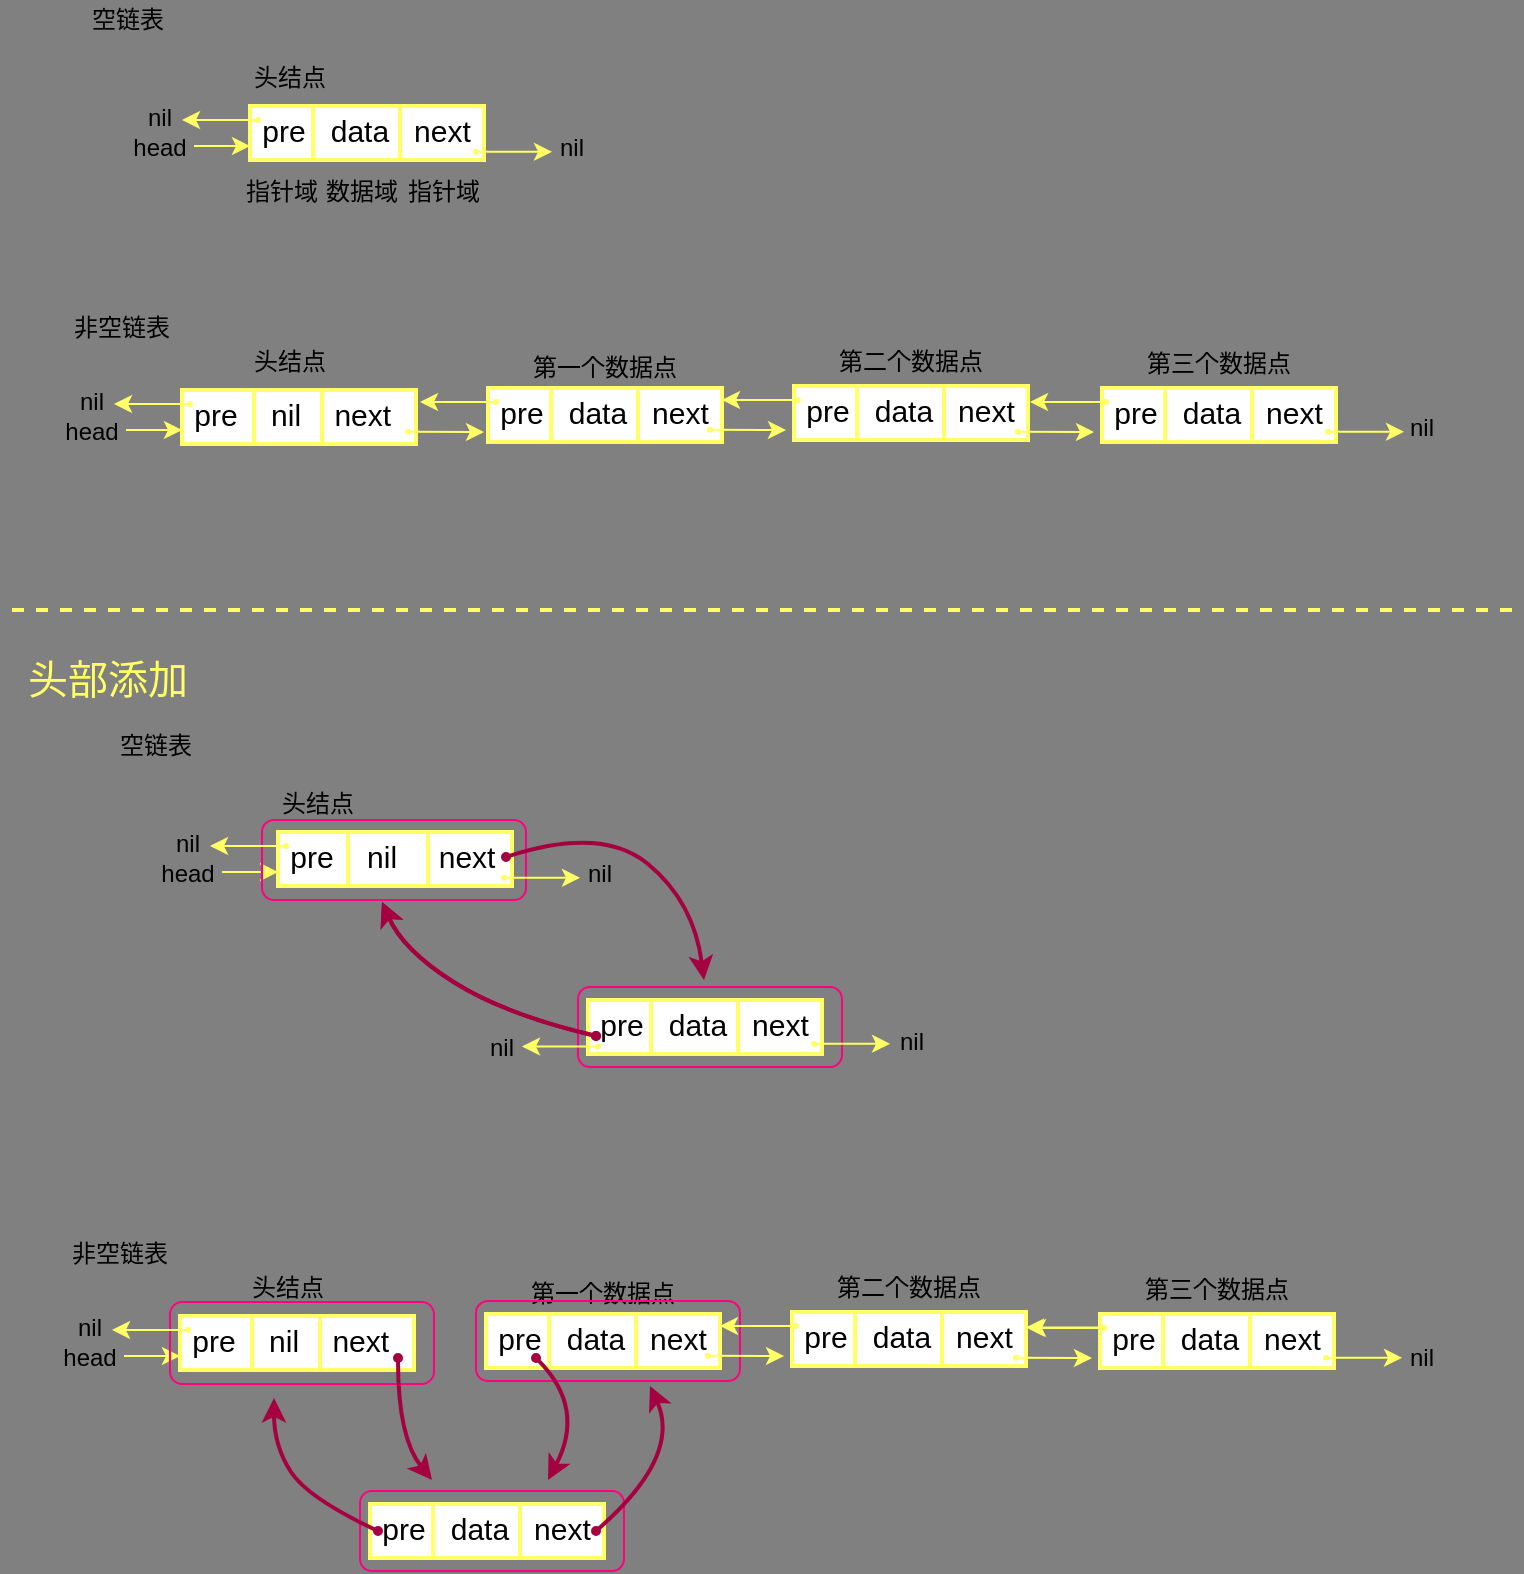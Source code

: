 <mxfile version="13.1.3">
    <diagram id="6hGFLwfOUW9BJ-s0fimq" name="Page-1">
        <mxGraphModel dx="864" dy="480" grid="0" gridSize="10" guides="1" tooltips="1" connect="1" arrows="1" fold="1" page="1" pageScale="1" pageWidth="827" pageHeight="1169" background="#808080" math="0" shadow="0">
            <root>
                <mxCell id="0"/>
                <mxCell id="1" parent="0"/>
                <mxCell id="12" value="头结点" style="text;html=1;strokeColor=none;fillColor=none;align=center;verticalAlign=middle;whiteSpace=wrap;rounded=0;" parent="1" vertex="1">
                    <mxGeometry x="168.5" y="173" width="40" height="20" as="geometry"/>
                </mxCell>
                <mxCell id="13" value="head" style="text;html=1;strokeColor=none;fillColor=none;align=center;verticalAlign=middle;whiteSpace=wrap;rounded=0;" parent="1" vertex="1">
                    <mxGeometry x="104" y="208" width="40" height="20" as="geometry"/>
                </mxCell>
                <mxCell id="14" value="" style="endArrow=classic;html=1;strokeColor=#FFFF66;strokeWidth=1;" parent="1" edge="1">
                    <mxGeometry width="50" height="50" relative="1" as="geometry">
                        <mxPoint x="141" y="217" as="sourcePoint"/>
                        <mxPoint x="169" y="217" as="targetPoint"/>
                    </mxGeometry>
                </mxCell>
                <mxCell id="16" value="&lt;font style=&quot;font-size: 12px&quot;&gt;nil&lt;/font&gt;" style="text;html=1;strokeColor=none;fillColor=none;align=center;verticalAlign=middle;whiteSpace=wrap;rounded=0;" parent="1" vertex="1">
                    <mxGeometry x="104" y="193" width="40" height="20" as="geometry"/>
                </mxCell>
                <mxCell id="17" value="空链表" style="text;html=1;strokeColor=none;fillColor=none;align=center;verticalAlign=middle;whiteSpace=wrap;rounded=0;" parent="1" vertex="1">
                    <mxGeometry x="88" y="144" width="40" height="20" as="geometry"/>
                </mxCell>
                <mxCell id="18" value="非空链表" style="text;html=1;strokeColor=none;fillColor=none;align=center;verticalAlign=middle;whiteSpace=wrap;rounded=0;" parent="1" vertex="1">
                    <mxGeometry x="70" y="298" width="70" height="20" as="geometry"/>
                </mxCell>
                <mxCell id="39" value="数据域" style="text;html=1;strokeColor=none;fillColor=none;align=center;verticalAlign=middle;whiteSpace=wrap;rounded=0;" parent="1" vertex="1">
                    <mxGeometry x="205" y="230" width="40" height="20" as="geometry"/>
                </mxCell>
                <mxCell id="40" value="指针域" style="text;html=1;strokeColor=none;fillColor=none;align=center;verticalAlign=middle;whiteSpace=wrap;rounded=0;" parent="1" vertex="1">
                    <mxGeometry x="246" y="230" width="40" height="20" as="geometry"/>
                </mxCell>
                <mxCell id="46" value="" style="group;spacing=0;" parent="1" vertex="1" connectable="0">
                    <mxGeometry x="169" y="197" width="117" height="27" as="geometry"/>
                </mxCell>
                <mxCell id="41" value="&lt;span style=&quot;font-size: 15px&quot;&gt;&amp;nbsp;pre&amp;nbsp; &amp;nbsp;data&amp;nbsp; &amp;nbsp;next&lt;/span&gt;" style="rounded=0;whiteSpace=wrap;html=1;strokeColor=#FFFF66;strokeWidth=2;spacing=0;align=left;spacingLeft=2;spacingBottom=3;" parent="46" vertex="1">
                    <mxGeometry width="117" height="27" as="geometry"/>
                </mxCell>
                <mxCell id="44" value="" style="endArrow=none;html=1;entryX=0.5;entryY=0;entryDx=0;entryDy=0;exitX=0.5;exitY=1;exitDx=0;exitDy=0;strokeColor=#FFFF66;strokeWidth=2;" parent="46" edge="1">
                    <mxGeometry width="50" height="50" relative="1" as="geometry">
                        <mxPoint x="31.571" y="27" as="sourcePoint"/>
                        <mxPoint x="31.571" as="targetPoint"/>
                    </mxGeometry>
                </mxCell>
                <mxCell id="45" value="" style="endArrow=none;html=1;entryX=0.5;entryY=0;entryDx=0;entryDy=0;exitX=0.5;exitY=1;exitDx=0;exitDy=0;strokeColor=#FFFF66;strokeWidth=2;" parent="46" edge="1">
                    <mxGeometry width="50" height="50" relative="1" as="geometry">
                        <mxPoint x="75.001" y="27" as="sourcePoint"/>
                        <mxPoint x="75.001" as="targetPoint"/>
                    </mxGeometry>
                </mxCell>
                <mxCell id="15" value="" style="endArrow=classic;html=1;strokeColor=#FFFF66;strokeWidth=1;startArrow=oval;startFill=1;startSize=2;" parent="1" edge="1">
                    <mxGeometry width="50" height="50" relative="1" as="geometry">
                        <mxPoint x="173" y="204" as="sourcePoint"/>
                        <mxPoint x="135" y="204" as="targetPoint"/>
                    </mxGeometry>
                </mxCell>
                <mxCell id="49" value="" style="endArrow=classic;html=1;strokeColor=#FFFF66;strokeWidth=1;startArrow=oval;startFill=1;startSize=2;" parent="1" edge="1">
                    <mxGeometry width="50" height="50" relative="1" as="geometry">
                        <mxPoint x="282" y="219.88" as="sourcePoint"/>
                        <mxPoint x="320" y="219.88" as="targetPoint"/>
                    </mxGeometry>
                </mxCell>
                <mxCell id="50" value="&lt;font style=&quot;font-size: 12px&quot;&gt;nil&lt;/font&gt;" style="text;html=1;strokeColor=none;fillColor=none;align=center;verticalAlign=middle;whiteSpace=wrap;rounded=0;" parent="1" vertex="1">
                    <mxGeometry x="310" y="208" width="40" height="20" as="geometry"/>
                </mxCell>
                <mxCell id="52" value="头结点" style="text;html=1;strokeColor=none;fillColor=none;align=center;verticalAlign=middle;whiteSpace=wrap;rounded=0;" parent="1" vertex="1">
                    <mxGeometry x="169" y="315" width="40" height="20" as="geometry"/>
                </mxCell>
                <mxCell id="53" value="head" style="text;html=1;strokeColor=none;fillColor=none;align=center;verticalAlign=middle;whiteSpace=wrap;rounded=0;" parent="1" vertex="1">
                    <mxGeometry x="70" y="350" width="40" height="20" as="geometry"/>
                </mxCell>
                <mxCell id="54" value="" style="endArrow=classic;html=1;strokeColor=#FFFF66;strokeWidth=1;" parent="1" edge="1">
                    <mxGeometry width="50" height="50" relative="1" as="geometry">
                        <mxPoint x="107" y="359" as="sourcePoint"/>
                        <mxPoint x="135" y="359" as="targetPoint"/>
                    </mxGeometry>
                </mxCell>
                <mxCell id="55" value="&lt;font style=&quot;font-size: 12px&quot;&gt;nil&lt;/font&gt;" style="text;html=1;strokeColor=none;fillColor=none;align=center;verticalAlign=middle;whiteSpace=wrap;rounded=0;" parent="1" vertex="1">
                    <mxGeometry x="70" y="335" width="40" height="20" as="geometry"/>
                </mxCell>
                <mxCell id="58" value="" style="group;spacing=0;" parent="1" vertex="1" connectable="0">
                    <mxGeometry x="135" y="339" width="117" height="27" as="geometry"/>
                </mxCell>
                <mxCell id="59" value="&lt;span style=&quot;font-size: 15px&quot;&gt;&amp;nbsp;pre&amp;nbsp; &amp;nbsp; nil&amp;nbsp; &amp;nbsp; next&lt;/span&gt;" style="rounded=0;whiteSpace=wrap;html=1;strokeColor=#FFFF66;strokeWidth=2;spacing=0;align=left;spacingLeft=2;spacingBottom=3;" parent="58" vertex="1">
                    <mxGeometry width="117" height="27" as="geometry"/>
                </mxCell>
                <mxCell id="60" value="" style="endArrow=none;html=1;entryX=0.5;entryY=0;entryDx=0;entryDy=0;exitX=0.5;exitY=1;exitDx=0;exitDy=0;strokeColor=#FFFF66;strokeWidth=2;" parent="58" edge="1">
                    <mxGeometry width="50" height="50" relative="1" as="geometry">
                        <mxPoint x="36.001" y="27" as="sourcePoint"/>
                        <mxPoint x="36.001" as="targetPoint"/>
                    </mxGeometry>
                </mxCell>
                <mxCell id="61" value="" style="endArrow=none;html=1;entryX=0.5;entryY=0;entryDx=0;entryDy=0;exitX=0.5;exitY=1;exitDx=0;exitDy=0;strokeColor=#FFFF66;strokeWidth=2;" parent="58" edge="1">
                    <mxGeometry width="50" height="50" relative="1" as="geometry">
                        <mxPoint x="70.001" y="27" as="sourcePoint"/>
                        <mxPoint x="70.001" as="targetPoint"/>
                    </mxGeometry>
                </mxCell>
                <mxCell id="62" value="" style="endArrow=classic;html=1;strokeColor=#FFFF66;strokeWidth=1;startArrow=oval;startFill=1;startSize=2;" parent="1" edge="1">
                    <mxGeometry width="50" height="50" relative="1" as="geometry">
                        <mxPoint x="139" y="346" as="sourcePoint"/>
                        <mxPoint x="101" y="346" as="targetPoint"/>
                    </mxGeometry>
                </mxCell>
                <mxCell id="65" value="第一个数据点" style="text;html=1;strokeColor=none;fillColor=none;align=center;verticalAlign=middle;whiteSpace=wrap;rounded=0;" parent="1" vertex="1">
                    <mxGeometry x="303" y="318" width="87" height="20" as="geometry"/>
                </mxCell>
                <mxCell id="67" value="" style="endArrow=classic;html=1;strokeColor=#FFFF66;strokeWidth=1;startArrow=oval;startFill=1;startSize=2;" parent="1" edge="1">
                    <mxGeometry width="50" height="50" relative="1" as="geometry">
                        <mxPoint x="248" y="359.9" as="sourcePoint"/>
                        <mxPoint x="286" y="360" as="targetPoint"/>
                    </mxGeometry>
                </mxCell>
                <mxCell id="71" value="" style="group;spacing=0;" parent="1" vertex="1" connectable="0">
                    <mxGeometry x="288" y="338" width="117" height="27" as="geometry"/>
                </mxCell>
                <mxCell id="72" value="&lt;span style=&quot;font-size: 15px&quot;&gt;&amp;nbsp;pre&amp;nbsp; &amp;nbsp;data&amp;nbsp; &amp;nbsp;next&lt;/span&gt;" style="rounded=0;whiteSpace=wrap;html=1;strokeColor=#FFFF66;strokeWidth=2;spacing=0;align=left;spacingLeft=2;spacingBottom=3;" parent="71" vertex="1">
                    <mxGeometry width="117" height="27" as="geometry"/>
                </mxCell>
                <mxCell id="73" value="" style="endArrow=none;html=1;entryX=0.5;entryY=0;entryDx=0;entryDy=0;exitX=0.5;exitY=1;exitDx=0;exitDy=0;strokeColor=#FFFF66;strokeWidth=2;" parent="71" edge="1">
                    <mxGeometry width="50" height="50" relative="1" as="geometry">
                        <mxPoint x="31.571" y="27" as="sourcePoint"/>
                        <mxPoint x="31.571" as="targetPoint"/>
                    </mxGeometry>
                </mxCell>
                <mxCell id="74" value="" style="endArrow=none;html=1;entryX=0.5;entryY=0;entryDx=0;entryDy=0;exitX=0.5;exitY=1;exitDx=0;exitDy=0;strokeColor=#FFFF66;strokeWidth=2;" parent="71" edge="1">
                    <mxGeometry width="50" height="50" relative="1" as="geometry">
                        <mxPoint x="75.001" y="27" as="sourcePoint"/>
                        <mxPoint x="75.001" as="targetPoint"/>
                    </mxGeometry>
                </mxCell>
                <mxCell id="75" value="" style="endArrow=classic;html=1;strokeColor=#FFFF66;strokeWidth=1;startArrow=oval;startFill=1;startSize=2;" parent="1" edge="1">
                    <mxGeometry width="50" height="50" relative="1" as="geometry">
                        <mxPoint x="292" y="345" as="sourcePoint"/>
                        <mxPoint x="254" y="345" as="targetPoint"/>
                    </mxGeometry>
                </mxCell>
                <mxCell id="79" value="" style="endArrow=classic;html=1;strokeColor=#FFFF66;strokeWidth=1;startArrow=oval;startFill=1;startSize=2;" parent="1" edge="1">
                    <mxGeometry width="50" height="50" relative="1" as="geometry">
                        <mxPoint x="399" y="358.9" as="sourcePoint"/>
                        <mxPoint x="437" y="359" as="targetPoint"/>
                    </mxGeometry>
                </mxCell>
                <mxCell id="82" value="" style="group;spacing=0;" parent="1" vertex="1" connectable="0">
                    <mxGeometry x="441" y="337" width="117" height="27" as="geometry"/>
                </mxCell>
                <mxCell id="83" value="&lt;span style=&quot;font-size: 15px&quot;&gt;&amp;nbsp;pre&amp;nbsp; &amp;nbsp;data&amp;nbsp; &amp;nbsp;next&lt;/span&gt;" style="rounded=0;whiteSpace=wrap;html=1;strokeColor=#FFFF66;strokeWidth=2;spacing=0;align=left;spacingLeft=2;spacingBottom=3;" parent="82" vertex="1">
                    <mxGeometry width="117" height="27" as="geometry"/>
                </mxCell>
                <mxCell id="84" value="" style="endArrow=none;html=1;entryX=0.5;entryY=0;entryDx=0;entryDy=0;exitX=0.5;exitY=1;exitDx=0;exitDy=0;strokeColor=#FFFF66;strokeWidth=2;" parent="82" edge="1">
                    <mxGeometry width="50" height="50" relative="1" as="geometry">
                        <mxPoint x="31.571" y="27" as="sourcePoint"/>
                        <mxPoint x="31.571" as="targetPoint"/>
                    </mxGeometry>
                </mxCell>
                <mxCell id="85" value="" style="endArrow=none;html=1;entryX=0.5;entryY=0;entryDx=0;entryDy=0;exitX=0.5;exitY=1;exitDx=0;exitDy=0;strokeColor=#FFFF66;strokeWidth=2;" parent="82" edge="1">
                    <mxGeometry width="50" height="50" relative="1" as="geometry">
                        <mxPoint x="75.001" y="27" as="sourcePoint"/>
                        <mxPoint x="75.001" as="targetPoint"/>
                    </mxGeometry>
                </mxCell>
                <mxCell id="86" value="" style="endArrow=classic;html=1;strokeColor=#FFFF66;strokeWidth=1;startArrow=oval;startFill=1;startSize=2;" parent="1" edge="1">
                    <mxGeometry width="50" height="50" relative="1" as="geometry">
                        <mxPoint x="443" y="344" as="sourcePoint"/>
                        <mxPoint x="405" y="344" as="targetPoint"/>
                    </mxGeometry>
                </mxCell>
                <mxCell id="87" value="&amp;nbsp; &amp;nbsp; &amp;nbsp; &amp;nbsp;&amp;nbsp;" style="text;html=1;align=center;verticalAlign=middle;resizable=0;points=[];autosize=1;" parent="1" vertex="1">
                    <mxGeometry x="501" y="437" width="36" height="17" as="geometry"/>
                </mxCell>
                <mxCell id="88" value="第二个数据点" style="text;html=1;strokeColor=none;fillColor=none;align=center;verticalAlign=middle;whiteSpace=wrap;rounded=0;" parent="1" vertex="1">
                    <mxGeometry x="456" y="315" width="87" height="20" as="geometry"/>
                </mxCell>
                <mxCell id="89" value="指针域" style="text;html=1;strokeColor=none;fillColor=none;align=center;verticalAlign=middle;whiteSpace=wrap;rounded=0;" parent="1" vertex="1">
                    <mxGeometry x="165" y="230" width="40" height="20" as="geometry"/>
                </mxCell>
                <mxCell id="95" value="" style="endArrow=classic;html=1;strokeColor=#FFFF66;strokeWidth=1;startArrow=oval;startFill=1;startSize=2;" parent="1" edge="1">
                    <mxGeometry width="50" height="50" relative="1" as="geometry">
                        <mxPoint x="553" y="359.9" as="sourcePoint"/>
                        <mxPoint x="591" y="360" as="targetPoint"/>
                    </mxGeometry>
                </mxCell>
                <mxCell id="96" value="" style="group;spacing=0;" parent="1" vertex="1" connectable="0">
                    <mxGeometry x="595" y="338" width="117" height="27" as="geometry"/>
                </mxCell>
                <mxCell id="97" value="&lt;span style=&quot;font-size: 15px&quot;&gt;&amp;nbsp;pre&amp;nbsp; &amp;nbsp;data&amp;nbsp; &amp;nbsp;next&lt;/span&gt;" style="rounded=0;whiteSpace=wrap;html=1;strokeColor=#FFFF66;strokeWidth=2;spacing=0;align=left;spacingLeft=2;spacingBottom=3;" parent="96" vertex="1">
                    <mxGeometry width="117" height="27" as="geometry"/>
                </mxCell>
                <mxCell id="98" value="" style="endArrow=none;html=1;entryX=0.5;entryY=0;entryDx=0;entryDy=0;exitX=0.5;exitY=1;exitDx=0;exitDy=0;strokeColor=#FFFF66;strokeWidth=2;" parent="96" edge="1">
                    <mxGeometry width="50" height="50" relative="1" as="geometry">
                        <mxPoint x="31.571" y="27" as="sourcePoint"/>
                        <mxPoint x="31.571" as="targetPoint"/>
                    </mxGeometry>
                </mxCell>
                <mxCell id="99" value="" style="endArrow=none;html=1;entryX=0.5;entryY=0;entryDx=0;entryDy=0;exitX=0.5;exitY=1;exitDx=0;exitDy=0;strokeColor=#FFFF66;strokeWidth=2;" parent="96" edge="1">
                    <mxGeometry width="50" height="50" relative="1" as="geometry">
                        <mxPoint x="75.001" y="27" as="sourcePoint"/>
                        <mxPoint x="75.001" as="targetPoint"/>
                    </mxGeometry>
                </mxCell>
                <mxCell id="100" value="" style="endArrow=classic;html=1;strokeColor=#FFFF66;strokeWidth=1;startArrow=oval;startFill=1;startSize=2;" parent="1" edge="1">
                    <mxGeometry width="50" height="50" relative="1" as="geometry">
                        <mxPoint x="597" y="345" as="sourcePoint"/>
                        <mxPoint x="559" y="345" as="targetPoint"/>
                    </mxGeometry>
                </mxCell>
                <mxCell id="101" value="第三个数据点" style="text;html=1;strokeColor=none;fillColor=none;align=center;verticalAlign=middle;whiteSpace=wrap;rounded=0;" parent="1" vertex="1">
                    <mxGeometry x="610" y="316" width="87" height="20" as="geometry"/>
                </mxCell>
                <mxCell id="102" value="" style="endArrow=classic;html=1;strokeColor=#FFFF66;strokeWidth=1;startArrow=oval;startFill=1;startSize=2;" parent="1" edge="1">
                    <mxGeometry width="50" height="50" relative="1" as="geometry">
                        <mxPoint x="708" y="359.83" as="sourcePoint"/>
                        <mxPoint x="746" y="359.93" as="targetPoint"/>
                    </mxGeometry>
                </mxCell>
                <mxCell id="103" value="&lt;font style=&quot;font-size: 12px&quot;&gt;nil&lt;/font&gt;" style="text;html=1;strokeColor=none;fillColor=none;align=center;verticalAlign=middle;whiteSpace=wrap;rounded=0;" parent="1" vertex="1">
                    <mxGeometry x="735" y="348" width="40" height="20" as="geometry"/>
                </mxCell>
                <mxCell id="252" value="头结点" style="text;html=1;strokeColor=none;fillColor=none;align=center;verticalAlign=middle;whiteSpace=wrap;rounded=0;" vertex="1" parent="1">
                    <mxGeometry x="182.5" y="536" width="40" height="20" as="geometry"/>
                </mxCell>
                <mxCell id="253" value="head" style="text;html=1;strokeColor=none;fillColor=none;align=center;verticalAlign=middle;whiteSpace=wrap;rounded=0;" vertex="1" parent="1">
                    <mxGeometry x="118" y="571" width="40" height="20" as="geometry"/>
                </mxCell>
                <mxCell id="254" value="" style="endArrow=classic;html=1;strokeColor=#FFFF66;strokeWidth=1;" edge="1" parent="1">
                    <mxGeometry width="50" height="50" relative="1" as="geometry">
                        <mxPoint x="155" y="580" as="sourcePoint"/>
                        <mxPoint x="183" y="580" as="targetPoint"/>
                    </mxGeometry>
                </mxCell>
                <mxCell id="255" value="&lt;font style=&quot;font-size: 12px&quot;&gt;nil&lt;/font&gt;" style="text;html=1;strokeColor=none;fillColor=none;align=center;verticalAlign=middle;whiteSpace=wrap;rounded=0;" vertex="1" parent="1">
                    <mxGeometry x="118" y="556" width="40" height="20" as="geometry"/>
                </mxCell>
                <mxCell id="256" value="空链表" style="text;html=1;strokeColor=none;fillColor=none;align=center;verticalAlign=middle;whiteSpace=wrap;rounded=0;" vertex="1" parent="1">
                    <mxGeometry x="102" y="507" width="40" height="20" as="geometry"/>
                </mxCell>
                <mxCell id="257" value="非空链表" style="text;html=1;strokeColor=none;fillColor=none;align=center;verticalAlign=middle;whiteSpace=wrap;rounded=0;" vertex="1" parent="1">
                    <mxGeometry x="69" y="761" width="70" height="20" as="geometry"/>
                </mxCell>
                <mxCell id="260" value="" style="group;spacing=0;" vertex="1" connectable="0" parent="1">
                    <mxGeometry x="183" y="560" width="135" height="56" as="geometry"/>
                </mxCell>
                <mxCell id="261" value="&lt;span style=&quot;font-size: 15px&quot;&gt;&amp;nbsp;pre&amp;nbsp; &amp;nbsp; nil&amp;nbsp; &amp;nbsp; &amp;nbsp;next&lt;/span&gt;" style="rounded=0;whiteSpace=wrap;html=1;strokeColor=#FFFF66;strokeWidth=2;spacing=0;align=left;spacingLeft=2;spacingBottom=3;" vertex="1" parent="260">
                    <mxGeometry width="117" height="27" as="geometry"/>
                </mxCell>
                <mxCell id="262" value="" style="endArrow=none;html=1;entryX=0.5;entryY=0;entryDx=0;entryDy=0;exitX=0.5;exitY=1;exitDx=0;exitDy=0;strokeColor=#FFFF66;strokeWidth=2;" edge="1" parent="260">
                    <mxGeometry width="50" height="50" relative="1" as="geometry">
                        <mxPoint x="35.001" y="27" as="sourcePoint"/>
                        <mxPoint x="35.001" as="targetPoint"/>
                    </mxGeometry>
                </mxCell>
                <mxCell id="263" value="" style="endArrow=none;html=1;entryX=0.5;entryY=0;entryDx=0;entryDy=0;exitX=0.5;exitY=1;exitDx=0;exitDy=0;strokeColor=#FFFF66;strokeWidth=2;" edge="1" parent="260">
                    <mxGeometry width="50" height="50" relative="1" as="geometry">
                        <mxPoint x="75.001" y="27" as="sourcePoint"/>
                        <mxPoint x="75.001" as="targetPoint"/>
                    </mxGeometry>
                </mxCell>
                <mxCell id="313" value="" style="rounded=1;whiteSpace=wrap;html=1;fillColor=none;strokeColor=#FF0080;fontColor=#ffffff;" vertex="1" parent="260">
                    <mxGeometry x="-8" y="-6" width="132" height="40" as="geometry"/>
                </mxCell>
                <mxCell id="264" value="" style="endArrow=classic;html=1;strokeColor=#FFFF66;strokeWidth=1;startArrow=oval;startFill=1;startSize=2;" edge="1" parent="1">
                    <mxGeometry width="50" height="50" relative="1" as="geometry">
                        <mxPoint x="187" y="567" as="sourcePoint"/>
                        <mxPoint x="149" y="567" as="targetPoint"/>
                    </mxGeometry>
                </mxCell>
                <mxCell id="265" value="" style="endArrow=classic;html=1;strokeColor=#FFFF66;strokeWidth=1;startArrow=oval;startFill=1;startSize=2;" edge="1" parent="1">
                    <mxGeometry width="50" height="50" relative="1" as="geometry">
                        <mxPoint x="296" y="582.88" as="sourcePoint"/>
                        <mxPoint x="334" y="582.88" as="targetPoint"/>
                    </mxGeometry>
                </mxCell>
                <mxCell id="266" value="&lt;font style=&quot;font-size: 12px&quot;&gt;nil&lt;/font&gt;" style="text;html=1;strokeColor=none;fillColor=none;align=center;verticalAlign=middle;whiteSpace=wrap;rounded=0;" vertex="1" parent="1">
                    <mxGeometry x="324" y="571" width="40" height="20" as="geometry"/>
                </mxCell>
                <mxCell id="267" value="头结点" style="text;html=1;strokeColor=none;fillColor=none;align=center;verticalAlign=middle;whiteSpace=wrap;rounded=0;" vertex="1" parent="1">
                    <mxGeometry x="168" y="778" width="40" height="20" as="geometry"/>
                </mxCell>
                <mxCell id="268" value="head" style="text;html=1;strokeColor=none;fillColor=none;align=center;verticalAlign=middle;whiteSpace=wrap;rounded=0;" vertex="1" parent="1">
                    <mxGeometry x="69" y="813" width="40" height="20" as="geometry"/>
                </mxCell>
                <mxCell id="269" value="" style="endArrow=classic;html=1;strokeColor=#FFFF66;strokeWidth=1;" edge="1" parent="1">
                    <mxGeometry width="50" height="50" relative="1" as="geometry">
                        <mxPoint x="106" y="822" as="sourcePoint"/>
                        <mxPoint x="134" y="822" as="targetPoint"/>
                    </mxGeometry>
                </mxCell>
                <mxCell id="270" value="&lt;font style=&quot;font-size: 12px&quot;&gt;nil&lt;/font&gt;" style="text;html=1;strokeColor=none;fillColor=none;align=center;verticalAlign=middle;whiteSpace=wrap;rounded=0;" vertex="1" parent="1">
                    <mxGeometry x="69" y="798" width="40" height="20" as="geometry"/>
                </mxCell>
                <mxCell id="271" value="" style="group;spacing=0;" vertex="1" connectable="0" parent="1">
                    <mxGeometry x="134" y="802" width="127" height="43" as="geometry"/>
                </mxCell>
                <mxCell id="272" value="&lt;span style=&quot;font-size: 15px&quot;&gt;&amp;nbsp;pre&amp;nbsp; &amp;nbsp; nil&amp;nbsp; &amp;nbsp; next&lt;/span&gt;" style="rounded=0;whiteSpace=wrap;html=1;strokeColor=#FFFF66;strokeWidth=2;spacing=0;align=left;spacingLeft=2;spacingBottom=3;" vertex="1" parent="271">
                    <mxGeometry width="117" height="27" as="geometry"/>
                </mxCell>
                <mxCell id="273" value="" style="endArrow=none;html=1;entryX=0.5;entryY=0;entryDx=0;entryDy=0;exitX=0.5;exitY=1;exitDx=0;exitDy=0;strokeColor=#FFFF66;strokeWidth=2;" edge="1" parent="271">
                    <mxGeometry width="50" height="50" relative="1" as="geometry">
                        <mxPoint x="36.001" y="27" as="sourcePoint"/>
                        <mxPoint x="36.001" as="targetPoint"/>
                    </mxGeometry>
                </mxCell>
                <mxCell id="274" value="" style="endArrow=none;html=1;entryX=0.5;entryY=0;entryDx=0;entryDy=0;exitX=0.5;exitY=1;exitDx=0;exitDy=0;strokeColor=#FFFF66;strokeWidth=2;" edge="1" parent="271">
                    <mxGeometry width="50" height="50" relative="1" as="geometry">
                        <mxPoint x="70.001" y="27" as="sourcePoint"/>
                        <mxPoint x="70.001" as="targetPoint"/>
                    </mxGeometry>
                </mxCell>
                <mxCell id="345" value="" style="rounded=1;whiteSpace=wrap;html=1;fillColor=none;strokeColor=#FF0080;fontColor=#ffffff;" vertex="1" parent="271">
                    <mxGeometry x="-5" y="-7" width="132" height="41" as="geometry"/>
                </mxCell>
                <mxCell id="275" value="" style="endArrow=classic;html=1;strokeColor=#FFFF66;strokeWidth=1;startArrow=oval;startFill=1;startSize=2;" edge="1" parent="1">
                    <mxGeometry width="50" height="50" relative="1" as="geometry">
                        <mxPoint x="138" y="809" as="sourcePoint"/>
                        <mxPoint x="100" y="809" as="targetPoint"/>
                    </mxGeometry>
                </mxCell>
                <mxCell id="276" value="第一个数据点" style="text;html=1;strokeColor=none;fillColor=none;align=center;verticalAlign=middle;whiteSpace=wrap;rounded=0;" vertex="1" parent="1">
                    <mxGeometry x="302" y="781" width="87" height="20" as="geometry"/>
                </mxCell>
                <mxCell id="278" value="" style="group;spacing=0;" vertex="1" connectable="0" parent="1">
                    <mxGeometry x="287" y="801" width="127" height="33.5" as="geometry"/>
                </mxCell>
                <mxCell id="279" value="&lt;span style=&quot;font-size: 15px&quot;&gt;&amp;nbsp;pre&amp;nbsp; &amp;nbsp;data&amp;nbsp; &amp;nbsp;next&lt;/span&gt;" style="rounded=0;whiteSpace=wrap;html=1;strokeColor=#FFFF66;strokeWidth=2;spacing=0;align=left;spacingLeft=2;spacingBottom=3;" vertex="1" parent="278">
                    <mxGeometry width="117" height="27" as="geometry"/>
                </mxCell>
                <mxCell id="280" value="" style="endArrow=none;html=1;entryX=0.5;entryY=0;entryDx=0;entryDy=0;exitX=0.5;exitY=1;exitDx=0;exitDy=0;strokeColor=#FFFF66;strokeWidth=2;" edge="1" parent="278">
                    <mxGeometry width="50" height="50" relative="1" as="geometry">
                        <mxPoint x="31.571" y="27" as="sourcePoint"/>
                        <mxPoint x="31.571" as="targetPoint"/>
                    </mxGeometry>
                </mxCell>
                <mxCell id="281" value="" style="endArrow=none;html=1;entryX=0.5;entryY=0;entryDx=0;entryDy=0;exitX=0.5;exitY=1;exitDx=0;exitDy=0;strokeColor=#FFFF66;strokeWidth=2;" edge="1" parent="278">
                    <mxGeometry width="50" height="50" relative="1" as="geometry">
                        <mxPoint x="75.001" y="27" as="sourcePoint"/>
                        <mxPoint x="75.001" as="targetPoint"/>
                    </mxGeometry>
                </mxCell>
                <mxCell id="349" value="" style="rounded=1;whiteSpace=wrap;html=1;fillColor=none;strokeColor=#FF0080;fontColor=#ffffff;" vertex="1" parent="278">
                    <mxGeometry x="-5" y="-6.5" width="132" height="40" as="geometry"/>
                </mxCell>
                <mxCell id="283" value="" style="endArrow=classic;html=1;strokeColor=#FFFF66;strokeWidth=1;startArrow=oval;startFill=1;startSize=2;" edge="1" parent="1">
                    <mxGeometry width="50" height="50" relative="1" as="geometry">
                        <mxPoint x="398" y="821.9" as="sourcePoint"/>
                        <mxPoint x="436" y="822" as="targetPoint"/>
                    </mxGeometry>
                </mxCell>
                <mxCell id="284" value="" style="group;spacing=0;" vertex="1" connectable="0" parent="1">
                    <mxGeometry x="440" y="800" width="117" height="27" as="geometry"/>
                </mxCell>
                <mxCell id="285" value="&lt;span style=&quot;font-size: 15px&quot;&gt;&amp;nbsp;pre&amp;nbsp; &amp;nbsp;data&amp;nbsp; &amp;nbsp;next&lt;/span&gt;" style="rounded=0;whiteSpace=wrap;html=1;strokeColor=#FFFF66;strokeWidth=2;spacing=0;align=left;spacingLeft=2;spacingBottom=3;" vertex="1" parent="284">
                    <mxGeometry width="117" height="27" as="geometry"/>
                </mxCell>
                <mxCell id="286" value="" style="endArrow=none;html=1;entryX=0.5;entryY=0;entryDx=0;entryDy=0;exitX=0.5;exitY=1;exitDx=0;exitDy=0;strokeColor=#FFFF66;strokeWidth=2;" edge="1" parent="284">
                    <mxGeometry width="50" height="50" relative="1" as="geometry">
                        <mxPoint x="31.571" y="27" as="sourcePoint"/>
                        <mxPoint x="31.571" as="targetPoint"/>
                    </mxGeometry>
                </mxCell>
                <mxCell id="287" value="" style="endArrow=none;html=1;entryX=0.5;entryY=0;entryDx=0;entryDy=0;exitX=0.5;exitY=1;exitDx=0;exitDy=0;strokeColor=#FFFF66;strokeWidth=2;" edge="1" parent="284">
                    <mxGeometry width="50" height="50" relative="1" as="geometry">
                        <mxPoint x="75.001" y="27" as="sourcePoint"/>
                        <mxPoint x="75.001" as="targetPoint"/>
                    </mxGeometry>
                </mxCell>
                <mxCell id="288" value="" style="endArrow=classic;html=1;strokeColor=#FFFF66;strokeWidth=1;startArrow=oval;startFill=1;startSize=2;" edge="1" parent="1">
                    <mxGeometry width="50" height="50" relative="1" as="geometry">
                        <mxPoint x="442" y="807" as="sourcePoint"/>
                        <mxPoint x="404" y="807" as="targetPoint"/>
                    </mxGeometry>
                </mxCell>
                <mxCell id="289" value="第二个数据点" style="text;html=1;strokeColor=none;fillColor=none;align=center;verticalAlign=middle;whiteSpace=wrap;rounded=0;" vertex="1" parent="1">
                    <mxGeometry x="455" y="778" width="87" height="20" as="geometry"/>
                </mxCell>
                <mxCell id="291" value="" style="endArrow=classic;html=1;strokeColor=#FFFF66;strokeWidth=1;startArrow=oval;startFill=1;startSize=2;" edge="1" parent="1">
                    <mxGeometry width="50" height="50" relative="1" as="geometry">
                        <mxPoint x="552" y="822.9" as="sourcePoint"/>
                        <mxPoint x="590" y="823" as="targetPoint"/>
                    </mxGeometry>
                </mxCell>
                <mxCell id="292" value="" style="group;spacing=0;" vertex="1" connectable="0" parent="1">
                    <mxGeometry x="594" y="801" width="117" height="27" as="geometry"/>
                </mxCell>
                <mxCell id="293" value="&lt;span style=&quot;font-size: 15px&quot;&gt;&amp;nbsp;pre&amp;nbsp; &amp;nbsp;data&amp;nbsp; &amp;nbsp;next&lt;/span&gt;" style="rounded=0;whiteSpace=wrap;html=1;strokeColor=#FFFF66;strokeWidth=2;spacing=0;align=left;spacingLeft=2;spacingBottom=3;" vertex="1" parent="292">
                    <mxGeometry width="117" height="27" as="geometry"/>
                </mxCell>
                <mxCell id="294" value="" style="endArrow=none;html=1;entryX=0.5;entryY=0;entryDx=0;entryDy=0;exitX=0.5;exitY=1;exitDx=0;exitDy=0;strokeColor=#FFFF66;strokeWidth=2;" edge="1" parent="292">
                    <mxGeometry width="50" height="50" relative="1" as="geometry">
                        <mxPoint x="31.571" y="27" as="sourcePoint"/>
                        <mxPoint x="31.571" as="targetPoint"/>
                    </mxGeometry>
                </mxCell>
                <mxCell id="295" value="" style="endArrow=none;html=1;entryX=0.5;entryY=0;entryDx=0;entryDy=0;exitX=0.5;exitY=1;exitDx=0;exitDy=0;strokeColor=#FFFF66;strokeWidth=2;" edge="1" parent="292">
                    <mxGeometry width="50" height="50" relative="1" as="geometry">
                        <mxPoint x="75.001" y="27" as="sourcePoint"/>
                        <mxPoint x="75.001" as="targetPoint"/>
                    </mxGeometry>
                </mxCell>
                <mxCell id="296" value="" style="endArrow=classic;html=1;strokeColor=#FFFF66;strokeWidth=1;startArrow=oval;startFill=1;startSize=2;" edge="1" parent="1">
                    <mxGeometry width="50" height="50" relative="1" as="geometry">
                        <mxPoint x="596" y="808" as="sourcePoint"/>
                        <mxPoint x="558" y="808" as="targetPoint"/>
                    </mxGeometry>
                </mxCell>
                <mxCell id="297" value="第三个数据点" style="text;html=1;strokeColor=none;fillColor=none;align=center;verticalAlign=middle;whiteSpace=wrap;rounded=0;" vertex="1" parent="1">
                    <mxGeometry x="609" y="779" width="87" height="20" as="geometry"/>
                </mxCell>
                <mxCell id="298" value="" style="endArrow=classic;html=1;strokeColor=#FFFF66;strokeWidth=1;startArrow=oval;startFill=1;startSize=2;" edge="1" parent="1">
                    <mxGeometry width="50" height="50" relative="1" as="geometry">
                        <mxPoint x="707" y="822.83" as="sourcePoint"/>
                        <mxPoint x="745" y="822.93" as="targetPoint"/>
                    </mxGeometry>
                </mxCell>
                <mxCell id="299" value="" style="endArrow=none;dashed=1;html=1;strokeColor=#FFFF66;strokeWidth=2;" edge="1" parent="1">
                    <mxGeometry width="50" height="50" relative="1" as="geometry">
                        <mxPoint x="50" y="449" as="sourcePoint"/>
                        <mxPoint x="803" y="449" as="targetPoint"/>
                    </mxGeometry>
                </mxCell>
                <mxCell id="300" value="" style="endArrow=classic;html=1;strokeColor=#FFFF66;strokeWidth=1;startArrow=oval;startFill=1;startSize=2;" edge="1" parent="1">
                    <mxGeometry width="50" height="50" relative="1" as="geometry">
                        <mxPoint x="595" y="807.71" as="sourcePoint"/>
                        <mxPoint x="557" y="807.71" as="targetPoint"/>
                    </mxGeometry>
                </mxCell>
                <mxCell id="302" value="" style="group;spacing=0;" vertex="1" connectable="0" parent="1">
                    <mxGeometry x="338" y="644" width="127" height="33.5" as="geometry"/>
                </mxCell>
                <mxCell id="303" value="&lt;span style=&quot;font-size: 15px&quot;&gt;&amp;nbsp;pre&amp;nbsp; &amp;nbsp;data&amp;nbsp; &amp;nbsp;next&lt;/span&gt;" style="rounded=0;whiteSpace=wrap;html=1;strokeColor=#FFFF66;strokeWidth=2;spacing=0;align=left;spacingLeft=2;spacingBottom=3;" vertex="1" parent="302">
                    <mxGeometry width="117" height="27" as="geometry"/>
                </mxCell>
                <mxCell id="304" value="" style="endArrow=none;html=1;entryX=0.5;entryY=0;entryDx=0;entryDy=0;exitX=0.5;exitY=1;exitDx=0;exitDy=0;strokeColor=#FFFF66;strokeWidth=2;" edge="1" parent="302">
                    <mxGeometry width="50" height="50" relative="1" as="geometry">
                        <mxPoint x="31.571" y="27" as="sourcePoint"/>
                        <mxPoint x="31.571" as="targetPoint"/>
                    </mxGeometry>
                </mxCell>
                <mxCell id="305" value="" style="endArrow=none;html=1;entryX=0.5;entryY=0;entryDx=0;entryDy=0;exitX=0.5;exitY=1;exitDx=0;exitDy=0;strokeColor=#FFFF66;strokeWidth=2;" edge="1" parent="302">
                    <mxGeometry width="50" height="50" relative="1" as="geometry">
                        <mxPoint x="75.001" y="27" as="sourcePoint"/>
                        <mxPoint x="75.001" as="targetPoint"/>
                    </mxGeometry>
                </mxCell>
                <mxCell id="324" value="" style="rounded=1;whiteSpace=wrap;html=1;fillColor=none;strokeColor=#FF0080;fontColor=#ffffff;" vertex="1" parent="302">
                    <mxGeometry x="-5" y="-6.5" width="132" height="40" as="geometry"/>
                </mxCell>
                <mxCell id="308" value="" style="endArrow=classic;html=1;strokeColor=#FFFF66;strokeWidth=1;startArrow=oval;startFill=1;startSize=2;" edge="1" parent="1">
                    <mxGeometry width="50" height="50" relative="1" as="geometry">
                        <mxPoint x="451" y="665.83" as="sourcePoint"/>
                        <mxPoint x="489" y="665.93" as="targetPoint"/>
                    </mxGeometry>
                </mxCell>
                <mxCell id="310" value="" style="curved=1;endArrow=classic;html=1;strokeColor=#A50040;strokeWidth=2;fillColor=#d80073;startArrow=oval;startFill=1;startSize=3;" edge="1" parent="1">
                    <mxGeometry width="50" height="50" relative="1" as="geometry">
                        <mxPoint x="342" y="662" as="sourcePoint"/>
                        <mxPoint x="235" y="595" as="targetPoint"/>
                        <Array as="points">
                            <mxPoint x="296" y="651"/>
                            <mxPoint x="245.5" y="619"/>
                        </Array>
                    </mxGeometry>
                </mxCell>
                <mxCell id="311" value="" style="curved=1;endArrow=classic;html=1;strokeColor=#A50040;strokeWidth=2;fillColor=#d80073;startArrow=oval;startFill=1;startSize=3;" edge="1" parent="1">
                    <mxGeometry width="50" height="50" relative="1" as="geometry">
                        <mxPoint x="297" y="572.5" as="sourcePoint"/>
                        <mxPoint x="396" y="634" as="targetPoint"/>
                        <Array as="points">
                            <mxPoint x="345" y="557"/>
                            <mxPoint x="391" y="595"/>
                        </Array>
                    </mxGeometry>
                </mxCell>
                <mxCell id="325" value="&lt;font style=&quot;font-size: 12px&quot;&gt;nil&lt;/font&gt;" style="text;html=1;strokeColor=none;fillColor=none;align=center;verticalAlign=middle;whiteSpace=wrap;rounded=0;" vertex="1" parent="1">
                    <mxGeometry x="479.5" y="655" width="40" height="20" as="geometry"/>
                </mxCell>
                <mxCell id="326" value="" style="endArrow=classic;html=1;strokeColor=#FFFF66;strokeWidth=1;startArrow=oval;startFill=1;startSize=2;" edge="1" parent="1">
                    <mxGeometry width="50" height="50" relative="1" as="geometry">
                        <mxPoint x="343" y="667.31" as="sourcePoint"/>
                        <mxPoint x="305" y="667.21" as="targetPoint"/>
                    </mxGeometry>
                </mxCell>
                <mxCell id="327" value="&lt;font style=&quot;font-size: 12px&quot;&gt;nil&lt;/font&gt;" style="text;html=1;strokeColor=none;fillColor=none;align=center;verticalAlign=middle;whiteSpace=wrap;rounded=0;" vertex="1" parent="1">
                    <mxGeometry x="275" y="657.5" width="40" height="20" as="geometry"/>
                </mxCell>
                <mxCell id="328" value="" style="curved=1;endArrow=classic;html=1;strokeColor=#A50040;strokeWidth=2;fillColor=#d80073;startArrow=oval;startFill=1;startSize=3;" edge="1" parent="1">
                    <mxGeometry width="50" height="50" relative="1" as="geometry">
                        <mxPoint x="342" y="662" as="sourcePoint"/>
                        <mxPoint x="235" y="595" as="targetPoint"/>
                        <Array as="points">
                            <mxPoint x="296" y="651"/>
                            <mxPoint x="245.5" y="619"/>
                        </Array>
                    </mxGeometry>
                </mxCell>
                <mxCell id="332" value="" style="group;spacing=0;" vertex="1" connectable="0" parent="1">
                    <mxGeometry x="229" y="896" width="127" height="33.5" as="geometry"/>
                </mxCell>
                <mxCell id="333" value="&lt;span style=&quot;font-size: 15px&quot;&gt;&amp;nbsp;pre&amp;nbsp; &amp;nbsp;data&amp;nbsp; &amp;nbsp;next&lt;/span&gt;" style="rounded=0;whiteSpace=wrap;html=1;strokeColor=#FFFF66;strokeWidth=2;spacing=0;align=left;spacingLeft=2;spacingBottom=3;" vertex="1" parent="332">
                    <mxGeometry width="117" height="27" as="geometry"/>
                </mxCell>
                <mxCell id="334" value="" style="endArrow=none;html=1;entryX=0.5;entryY=0;entryDx=0;entryDy=0;exitX=0.5;exitY=1;exitDx=0;exitDy=0;strokeColor=#FFFF66;strokeWidth=2;" edge="1" parent="332">
                    <mxGeometry width="50" height="50" relative="1" as="geometry">
                        <mxPoint x="31.571" y="27" as="sourcePoint"/>
                        <mxPoint x="31.571" as="targetPoint"/>
                    </mxGeometry>
                </mxCell>
                <mxCell id="335" value="" style="endArrow=none;html=1;entryX=0.5;entryY=0;entryDx=0;entryDy=0;exitX=0.5;exitY=1;exitDx=0;exitDy=0;strokeColor=#FFFF66;strokeWidth=2;" edge="1" parent="332">
                    <mxGeometry width="50" height="50" relative="1" as="geometry">
                        <mxPoint x="75.001" y="27" as="sourcePoint"/>
                        <mxPoint x="75.001" as="targetPoint"/>
                    </mxGeometry>
                </mxCell>
                <mxCell id="336" value="" style="rounded=1;whiteSpace=wrap;html=1;fillColor=none;strokeColor=#FF0080;fontColor=#ffffff;" vertex="1" parent="332">
                    <mxGeometry x="-5" y="-6.5" width="132" height="40" as="geometry"/>
                </mxCell>
                <mxCell id="341" value="" style="curved=1;endArrow=classic;html=1;strokeColor=#A50040;strokeWidth=2;fillColor=#d80073;startArrow=oval;startFill=1;startSize=3;" edge="1" parent="1">
                    <mxGeometry width="50" height="50" relative="1" as="geometry">
                        <mxPoint x="233" y="909.5" as="sourcePoint"/>
                        <mxPoint x="181" y="843" as="targetPoint"/>
                        <Array as="points">
                            <mxPoint x="198" y="893"/>
                            <mxPoint x="181" y="867"/>
                        </Array>
                    </mxGeometry>
                </mxCell>
                <mxCell id="342" value="头部添加" style="text;html=1;strokeColor=none;fillColor=none;align=center;verticalAlign=middle;whiteSpace=wrap;rounded=0;fontColor=#FFFF66;fontSize=20;" vertex="1" parent="1">
                    <mxGeometry x="44" y="473" width="108" height="20" as="geometry"/>
                </mxCell>
                <mxCell id="347" value="" style="curved=1;endArrow=classic;html=1;strokeColor=#A50040;strokeWidth=2;fillColor=#d80073;startArrow=oval;startFill=1;startSize=3;" edge="1" parent="1">
                    <mxGeometry width="50" height="50" relative="1" as="geometry">
                        <mxPoint x="312" y="823" as="sourcePoint"/>
                        <mxPoint x="318" y="884" as="targetPoint"/>
                        <Array as="points">
                            <mxPoint x="312" y="823"/>
                            <mxPoint x="337" y="848"/>
                        </Array>
                    </mxGeometry>
                </mxCell>
                <mxCell id="348" value="" style="curved=1;endArrow=classic;html=1;strokeColor=#A50040;strokeWidth=2;fillColor=#d80073;startArrow=oval;startFill=1;startSize=3;" edge="1" parent="1">
                    <mxGeometry width="50" height="50" relative="1" as="geometry">
                        <mxPoint x="342" y="909.5" as="sourcePoint"/>
                        <mxPoint x="369" y="837" as="targetPoint"/>
                        <Array as="points">
                            <mxPoint x="385" y="872"/>
                        </Array>
                    </mxGeometry>
                </mxCell>
                <mxCell id="350" value="" style="curved=1;endArrow=classic;html=1;strokeColor=#A50040;strokeWidth=2;fillColor=#d80073;startArrow=oval;startFill=1;startSize=3;" edge="1" parent="1">
                    <mxGeometry width="50" height="50" relative="1" as="geometry">
                        <mxPoint x="243" y="823" as="sourcePoint"/>
                        <mxPoint x="260" y="884" as="targetPoint"/>
                        <Array as="points">
                            <mxPoint x="243" y="823"/>
                            <mxPoint x="243" y="863"/>
                        </Array>
                    </mxGeometry>
                </mxCell>
                <mxCell id="351" value="&lt;font style=&quot;font-size: 12px&quot;&gt;nil&lt;/font&gt;" style="text;html=1;strokeColor=none;fillColor=none;align=center;verticalAlign=middle;whiteSpace=wrap;rounded=0;" vertex="1" parent="1">
                    <mxGeometry x="735" y="813" width="40" height="20" as="geometry"/>
                </mxCell>
            </root>
        </mxGraphModel>
    </diagram>
</mxfile>